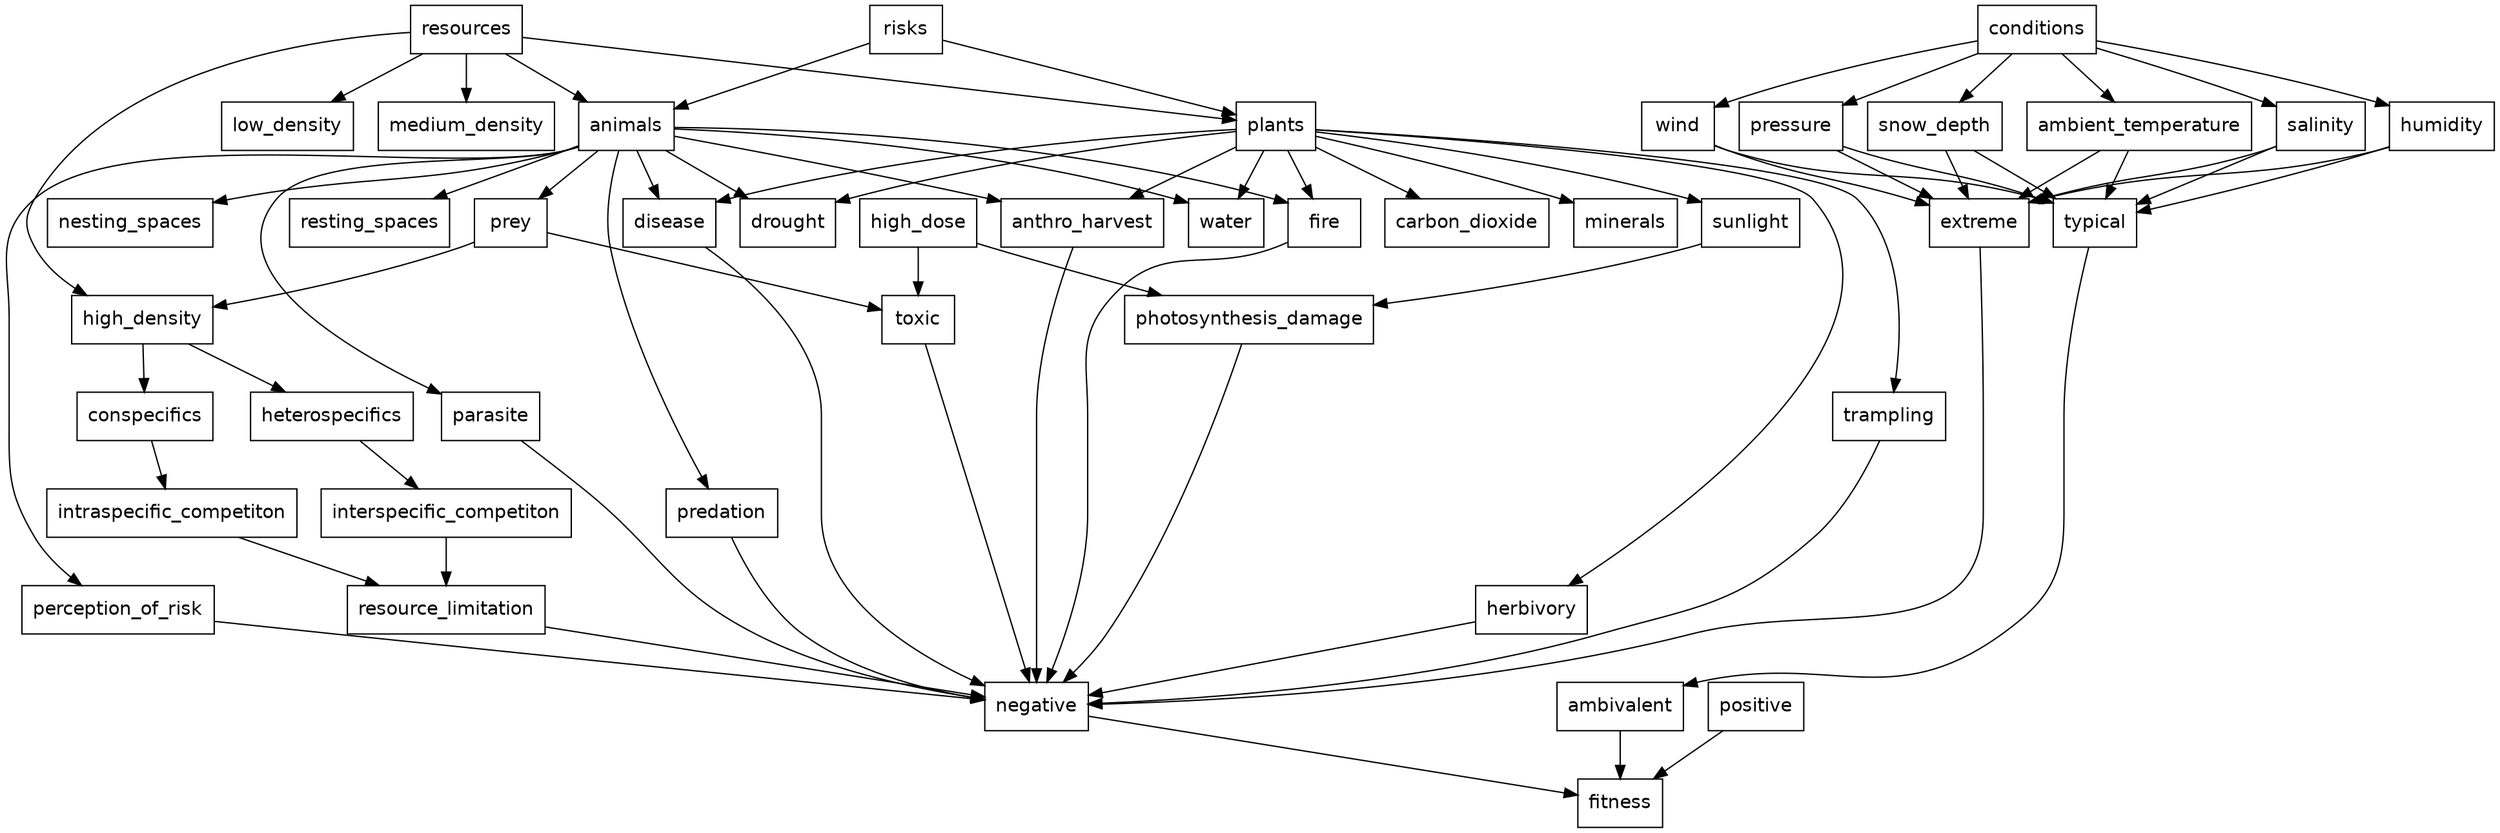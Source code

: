 digraph resources_risks_conditions {

  graph [fontsize = 12]

	node [shape = box, fontname = Helvetica]

		{rank=same
    resources
    risks
    conditions
		}

		{rank=same
    animals
    plants
		}

    resources -> plants -> {sunlight carbon_dioxide water minerals}
    resources -> animals -> {prey water nesting_spaces resting_spaces}

    risks -> plants -> {herbivory trampling anthro_harvest fire disease drought}
    risks -> animals -> {predation perception_of_risk parasite disease anthro_harvest fire drought}

    conditions -> {ambient_temperature salinity humidity wind pressure snow_depth} -> {extreme typical}

    {prey high_dose} -> toxic
    {sunlight high_dose} -> photosynthesis_damage

    prey -> high_density -> {conspecifics heterospecifics}
    conspecifics -> intraspecific_competiton
    heterospecifics -> interspecific_competiton
  	{intraspecific_competiton interspecific_competiton} -> resource_limitation

    resources -> {low_density medium_density high_density}

    extreme -> negative
    typical -> ambivalent

    {toxic photosynthesis_damage} -> negative
    {herbivory trampling anthro_harvest fire disease parasite perception_of_risk predation resource_limitation} -> negative

    {positive  negative  ambivalent} -> fitness

}
